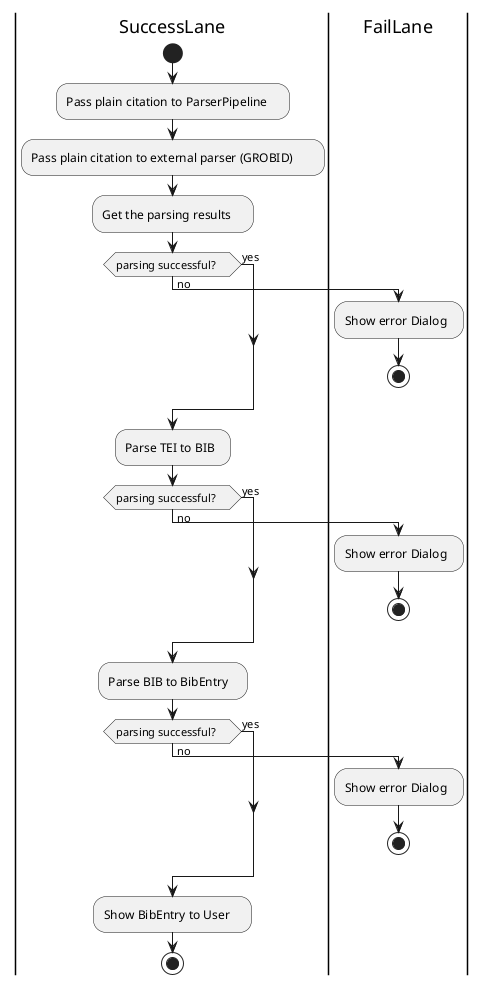 @startuml
|SuccessLane|
start
:Pass plain citation to ParserPipeline    ;
:Pass plain citation to external parser (GROBID)       ;
:Get the parsing results    ;
if (parsing successful?     ) then (yes)
else (no)
    |FailLane|
    :Show error Dialog  ;
    stop
endif
|SuccessLane|
:Parse TEI to BIB  ;
if (parsing successful?     ) then (yes)
else (no)
    |FailLane|
    :Show error Dialog  ;
    stop
endif
|SuccessLane|
:Parse BIB to BibEntry   ;
if (parsing successful?     ) then (yes)
else (no)
    |FailLane|
    :Show error Dialog  ;
    stop
endif
|SuccessLane|
:Show BibEntry to User    ;
stop
@enduml